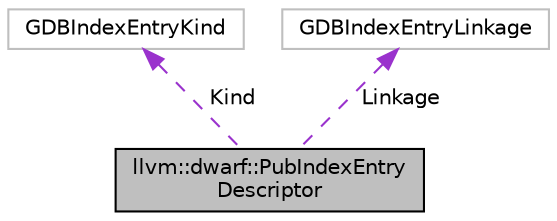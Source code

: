 digraph "llvm::dwarf::PubIndexEntryDescriptor"
{
 // LATEX_PDF_SIZE
  bgcolor="transparent";
  edge [fontname="Helvetica",fontsize="10",labelfontname="Helvetica",labelfontsize="10"];
  node [fontname="Helvetica",fontsize="10",shape=record];
  Node1 [label="llvm::dwarf::PubIndexEntry\lDescriptor",height=0.2,width=0.4,color="black", fillcolor="grey75", style="filled", fontcolor="black",tooltip="Describes an entry of the various gnu_pub* debug sections."];
  Node2 -> Node1 [dir="back",color="darkorchid3",fontsize="10",style="dashed",label=" Kind" ,fontname="Helvetica"];
  Node2 [label="GDBIndexEntryKind",height=0.2,width=0.4,color="grey75",tooltip=" "];
  Node3 -> Node1 [dir="back",color="darkorchid3",fontsize="10",style="dashed",label=" Linkage" ,fontname="Helvetica"];
  Node3 [label="GDBIndexEntryLinkage",height=0.2,width=0.4,color="grey75",tooltip=" "];
}
